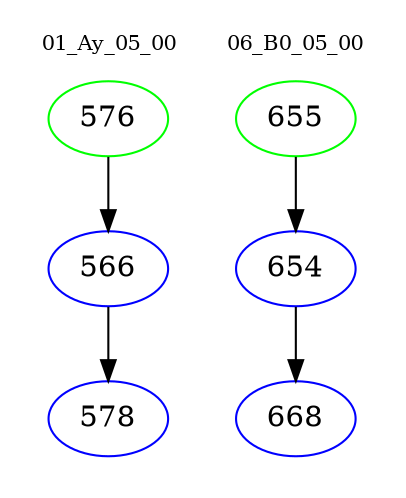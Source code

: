 digraph{
subgraph cluster_0 {
color = white
label = "01_Ay_05_00";
fontsize=10;
T0_576 [label="576", color="green"]
T0_576 -> T0_566 [color="black"]
T0_566 [label="566", color="blue"]
T0_566 -> T0_578 [color="black"]
T0_578 [label="578", color="blue"]
}
subgraph cluster_1 {
color = white
label = "06_B0_05_00";
fontsize=10;
T1_655 [label="655", color="green"]
T1_655 -> T1_654 [color="black"]
T1_654 [label="654", color="blue"]
T1_654 -> T1_668 [color="black"]
T1_668 [label="668", color="blue"]
}
}
